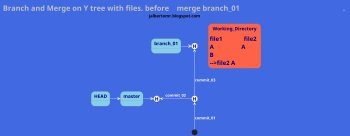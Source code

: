 @startuml
scale 350 width
title <color:silver><size:25>Branch and Merge on Y tree with files. before    merge branch_01                                                      .\n jalbertomr.blogspot.com

skinparam backgroundColor royalblue
skinparam arrowcolor white
skinparam arrowfontStyle bold
skinparam arrowfontcolor w

skinparam state {
  backgroundColor SkyBlue
  BorderColor gray
  backgroundColor<< Stage >> LimeGreen
  backgroundColor<< WorkDir >> Tomato
  backgroundColor<< History >> Khaki
  FontSize 16
  FontStyle bold
  fontcolor navy
}

state Working_Directory << WorkDir >>

state HEAD
state master
state branch_01
state 3f95103 <<History>>
state 5ec83b9 <<History>>
state fe45123 <<History>>


[*] -up-> 3f95103 : commit_01
3f95103 -up-> fe45123 : commit_03
3f95103 -left-> 5ec83b9  : commit_02
3f95103 : <size:20>file1                   \n\n<size:20>A\n<size:20>B
5ec83b9 : <size:20>file1              file2\n<size:20>A                  A\n<size:20>B\n<size:20>-->file2 A
fe45123 : <size:20>file1              file2\n<size:20>A                  B\n<size:20>B                  \n<size:20>-->file2 B
HEAD -right-> master
master -right-> 5ec83b9
branch_01 -right-> fe45123

Working_Directory : <size:20>file1              file2\n<size:20>A                  A\n<size:20>B\n<size:20>-->file2 A



@enduml